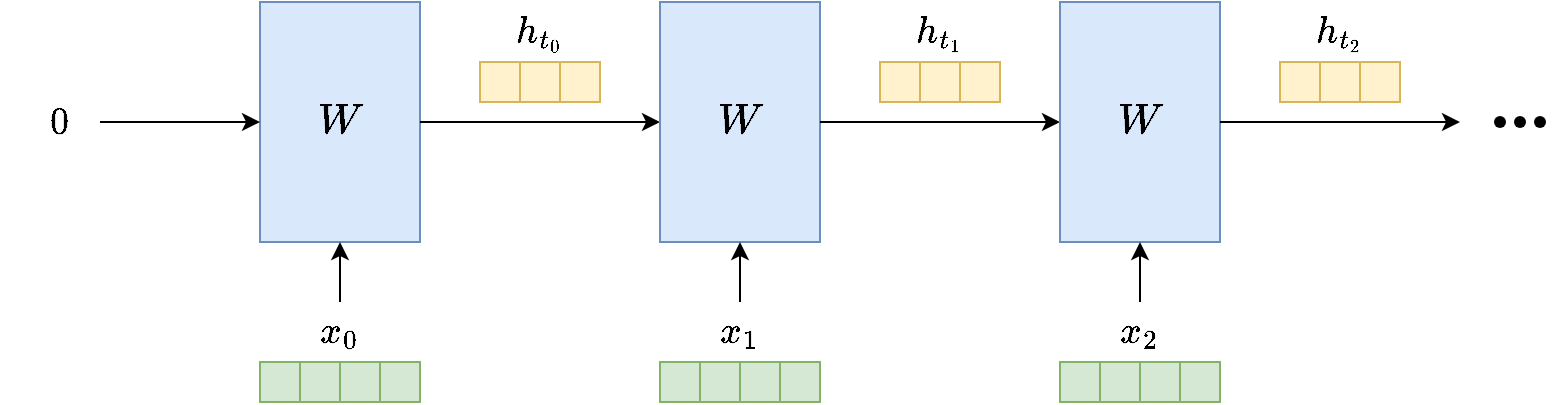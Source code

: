 <mxfile version="22.0.0" type="device">
  <diagram name="Página-1" id="SeC3mTEj9_R6ZtJixjoc">
    <mxGraphModel dx="1912" dy="874" grid="1" gridSize="10" guides="1" tooltips="1" connect="1" arrows="1" fold="1" page="1" pageScale="1" pageWidth="827" pageHeight="1169" math="1" shadow="0">
      <root>
        <mxCell id="0" />
        <mxCell id="1" parent="0" />
        <mxCell id="JDCrlwHcRZJIzZH25RI2-8" value="&lt;font style=&quot;font-size: 18px;&quot;&gt;$$W$$&lt;/font&gt;" style="rounded=0;whiteSpace=wrap;html=1;fillColor=#dae8fc;strokeColor=#6c8ebf;" parent="1" vertex="1">
          <mxGeometry x="120" y="220" width="80" height="120" as="geometry" />
        </mxCell>
        <mxCell id="JDCrlwHcRZJIzZH25RI2-9" value="" style="group" parent="1" vertex="1" connectable="0">
          <mxGeometry x="230" y="250" width="60" height="20" as="geometry" />
        </mxCell>
        <mxCell id="JDCrlwHcRZJIzZH25RI2-5" value="" style="rounded=0;whiteSpace=wrap;html=1;fillColor=#fff2cc;strokeColor=#d6b656;" parent="JDCrlwHcRZJIzZH25RI2-9" vertex="1">
          <mxGeometry width="20" height="20" as="geometry" />
        </mxCell>
        <mxCell id="JDCrlwHcRZJIzZH25RI2-6" value="" style="rounded=0;whiteSpace=wrap;html=1;fillColor=#fff2cc;strokeColor=#d6b656;" parent="JDCrlwHcRZJIzZH25RI2-9" vertex="1">
          <mxGeometry x="20" width="20" height="20" as="geometry" />
        </mxCell>
        <mxCell id="JDCrlwHcRZJIzZH25RI2-7" value="" style="rounded=0;whiteSpace=wrap;html=1;fillColor=#fff2cc;strokeColor=#d6b656;" parent="JDCrlwHcRZJIzZH25RI2-9" vertex="1">
          <mxGeometry x="40" width="20" height="20" as="geometry" />
        </mxCell>
        <mxCell id="JDCrlwHcRZJIzZH25RI2-10" value="" style="group" parent="1" vertex="1" connectable="0">
          <mxGeometry x="120" y="400" width="80" height="20" as="geometry" />
        </mxCell>
        <mxCell id="JDCrlwHcRZJIzZH25RI2-1" value="" style="rounded=0;whiteSpace=wrap;html=1;fillColor=#d5e8d4;strokeColor=#82b366;" parent="JDCrlwHcRZJIzZH25RI2-10" vertex="1">
          <mxGeometry width="20" height="20" as="geometry" />
        </mxCell>
        <mxCell id="JDCrlwHcRZJIzZH25RI2-2" value="" style="rounded=0;whiteSpace=wrap;html=1;fillColor=#d5e8d4;strokeColor=#82b366;" parent="JDCrlwHcRZJIzZH25RI2-10" vertex="1">
          <mxGeometry x="20" width="20" height="20" as="geometry" />
        </mxCell>
        <mxCell id="JDCrlwHcRZJIzZH25RI2-3" value="" style="rounded=0;whiteSpace=wrap;html=1;fillColor=#d5e8d4;strokeColor=#82b366;" parent="JDCrlwHcRZJIzZH25RI2-10" vertex="1">
          <mxGeometry x="40" width="20" height="20" as="geometry" />
        </mxCell>
        <mxCell id="JDCrlwHcRZJIzZH25RI2-4" value="" style="rounded=0;whiteSpace=wrap;html=1;fillColor=#d5e8d4;strokeColor=#82b366;" parent="JDCrlwHcRZJIzZH25RI2-10" vertex="1">
          <mxGeometry x="60" width="20" height="20" as="geometry" />
        </mxCell>
        <mxCell id="JDCrlwHcRZJIzZH25RI2-12" style="edgeStyle=orthogonalEdgeStyle;rounded=0;orthogonalLoop=1;jettySize=auto;html=1;exitX=0.5;exitY=0;exitDx=0;exitDy=0;entryX=0.5;entryY=1;entryDx=0;entryDy=0;" parent="1" source="JDCrlwHcRZJIzZH25RI2-11" target="JDCrlwHcRZJIzZH25RI2-8" edge="1">
          <mxGeometry relative="1" as="geometry" />
        </mxCell>
        <mxCell id="JDCrlwHcRZJIzZH25RI2-11" value="&lt;font style=&quot;font-size: 16px;&quot;&gt;$$x_0$$&lt;/font&gt;" style="text;html=1;strokeColor=none;fillColor=none;align=center;verticalAlign=middle;whiteSpace=wrap;rounded=0;" parent="1" vertex="1">
          <mxGeometry x="130" y="370" width="60" height="30" as="geometry" />
        </mxCell>
        <mxCell id="JDCrlwHcRZJIzZH25RI2-16" value="&lt;font style=&quot;font-size: 16px;&quot;&gt;$$h_{t_0}$$&lt;/font&gt;" style="text;html=1;strokeColor=none;fillColor=none;align=center;verticalAlign=middle;whiteSpace=wrap;rounded=0;" parent="1" vertex="1">
          <mxGeometry x="230" y="220" width="60" height="30" as="geometry" />
        </mxCell>
        <mxCell id="KxkJBpGZ1jvaLVewXGwc-2" value="" style="endArrow=classic;html=1;rounded=0;exitX=1;exitY=0.5;exitDx=0;exitDy=0;" edge="1" parent="1" source="JDCrlwHcRZJIzZH25RI2-8">
          <mxGeometry width="50" height="50" relative="1" as="geometry">
            <mxPoint x="390" y="410" as="sourcePoint" />
            <mxPoint x="320" y="280" as="targetPoint" />
          </mxGeometry>
        </mxCell>
        <mxCell id="KxkJBpGZ1jvaLVewXGwc-3" value="&lt;font style=&quot;font-size: 18px;&quot;&gt;$$W$$&lt;/font&gt;" style="rounded=0;whiteSpace=wrap;html=1;fillColor=#dae8fc;strokeColor=#6c8ebf;" vertex="1" parent="1">
          <mxGeometry x="320" y="220" width="80" height="120" as="geometry" />
        </mxCell>
        <mxCell id="KxkJBpGZ1jvaLVewXGwc-4" value="" style="group" vertex="1" connectable="0" parent="1">
          <mxGeometry x="430" y="250" width="60" height="20" as="geometry" />
        </mxCell>
        <mxCell id="KxkJBpGZ1jvaLVewXGwc-5" value="" style="rounded=0;whiteSpace=wrap;html=1;fillColor=#fff2cc;strokeColor=#d6b656;" vertex="1" parent="KxkJBpGZ1jvaLVewXGwc-4">
          <mxGeometry width="20" height="20" as="geometry" />
        </mxCell>
        <mxCell id="KxkJBpGZ1jvaLVewXGwc-6" value="" style="rounded=0;whiteSpace=wrap;html=1;fillColor=#fff2cc;strokeColor=#d6b656;" vertex="1" parent="KxkJBpGZ1jvaLVewXGwc-4">
          <mxGeometry x="20" width="20" height="20" as="geometry" />
        </mxCell>
        <mxCell id="KxkJBpGZ1jvaLVewXGwc-7" value="" style="rounded=0;whiteSpace=wrap;html=1;fillColor=#fff2cc;strokeColor=#d6b656;" vertex="1" parent="KxkJBpGZ1jvaLVewXGwc-4">
          <mxGeometry x="40" width="20" height="20" as="geometry" />
        </mxCell>
        <mxCell id="KxkJBpGZ1jvaLVewXGwc-8" value="" style="group" vertex="1" connectable="0" parent="1">
          <mxGeometry x="320" y="400" width="80" height="20" as="geometry" />
        </mxCell>
        <mxCell id="KxkJBpGZ1jvaLVewXGwc-9" value="" style="rounded=0;whiteSpace=wrap;html=1;fillColor=#d5e8d4;strokeColor=#82b366;" vertex="1" parent="KxkJBpGZ1jvaLVewXGwc-8">
          <mxGeometry width="20" height="20" as="geometry" />
        </mxCell>
        <mxCell id="KxkJBpGZ1jvaLVewXGwc-10" value="" style="rounded=0;whiteSpace=wrap;html=1;fillColor=#d5e8d4;strokeColor=#82b366;" vertex="1" parent="KxkJBpGZ1jvaLVewXGwc-8">
          <mxGeometry x="20" width="20" height="20" as="geometry" />
        </mxCell>
        <mxCell id="KxkJBpGZ1jvaLVewXGwc-11" value="" style="rounded=0;whiteSpace=wrap;html=1;fillColor=#d5e8d4;strokeColor=#82b366;" vertex="1" parent="KxkJBpGZ1jvaLVewXGwc-8">
          <mxGeometry x="40" width="20" height="20" as="geometry" />
        </mxCell>
        <mxCell id="KxkJBpGZ1jvaLVewXGwc-12" value="" style="rounded=0;whiteSpace=wrap;html=1;fillColor=#d5e8d4;strokeColor=#82b366;" vertex="1" parent="KxkJBpGZ1jvaLVewXGwc-8">
          <mxGeometry x="60" width="20" height="20" as="geometry" />
        </mxCell>
        <mxCell id="KxkJBpGZ1jvaLVewXGwc-13" style="edgeStyle=orthogonalEdgeStyle;rounded=0;orthogonalLoop=1;jettySize=auto;html=1;exitX=0.5;exitY=0;exitDx=0;exitDy=0;entryX=0.5;entryY=1;entryDx=0;entryDy=0;" edge="1" parent="1" source="KxkJBpGZ1jvaLVewXGwc-14" target="KxkJBpGZ1jvaLVewXGwc-3">
          <mxGeometry relative="1" as="geometry" />
        </mxCell>
        <mxCell id="KxkJBpGZ1jvaLVewXGwc-14" value="&lt;font style=&quot;font-size: 16px;&quot;&gt;$$x_1$$&lt;/font&gt;" style="text;html=1;strokeColor=none;fillColor=none;align=center;verticalAlign=middle;whiteSpace=wrap;rounded=0;" vertex="1" parent="1">
          <mxGeometry x="330" y="370" width="60" height="30" as="geometry" />
        </mxCell>
        <mxCell id="KxkJBpGZ1jvaLVewXGwc-15" value="&lt;font style=&quot;font-size: 16px;&quot;&gt;$$h_{t_1}$$&lt;/font&gt;" style="text;html=1;strokeColor=none;fillColor=none;align=center;verticalAlign=middle;whiteSpace=wrap;rounded=0;" vertex="1" parent="1">
          <mxGeometry x="430" y="220" width="60" height="30" as="geometry" />
        </mxCell>
        <mxCell id="KxkJBpGZ1jvaLVewXGwc-16" value="" style="endArrow=classic;html=1;rounded=0;exitX=1;exitY=0.5;exitDx=0;exitDy=0;" edge="1" parent="1" source="KxkJBpGZ1jvaLVewXGwc-3">
          <mxGeometry width="50" height="50" relative="1" as="geometry">
            <mxPoint x="590" y="410" as="sourcePoint" />
            <mxPoint x="520" y="280" as="targetPoint" />
          </mxGeometry>
        </mxCell>
        <mxCell id="KxkJBpGZ1jvaLVewXGwc-17" value="&lt;font style=&quot;font-size: 18px;&quot;&gt;$$W$$&lt;/font&gt;" style="rounded=0;whiteSpace=wrap;html=1;fillColor=#dae8fc;strokeColor=#6c8ebf;" vertex="1" parent="1">
          <mxGeometry x="520" y="220" width="80" height="120" as="geometry" />
        </mxCell>
        <mxCell id="KxkJBpGZ1jvaLVewXGwc-18" value="" style="group" vertex="1" connectable="0" parent="1">
          <mxGeometry x="630" y="250" width="60" height="20" as="geometry" />
        </mxCell>
        <mxCell id="KxkJBpGZ1jvaLVewXGwc-19" value="" style="rounded=0;whiteSpace=wrap;html=1;fillColor=#fff2cc;strokeColor=#d6b656;" vertex="1" parent="KxkJBpGZ1jvaLVewXGwc-18">
          <mxGeometry width="20" height="20" as="geometry" />
        </mxCell>
        <mxCell id="KxkJBpGZ1jvaLVewXGwc-20" value="" style="rounded=0;whiteSpace=wrap;html=1;fillColor=#fff2cc;strokeColor=#d6b656;" vertex="1" parent="KxkJBpGZ1jvaLVewXGwc-18">
          <mxGeometry x="20" width="20" height="20" as="geometry" />
        </mxCell>
        <mxCell id="KxkJBpGZ1jvaLVewXGwc-21" value="" style="rounded=0;whiteSpace=wrap;html=1;fillColor=#fff2cc;strokeColor=#d6b656;" vertex="1" parent="KxkJBpGZ1jvaLVewXGwc-18">
          <mxGeometry x="40" width="20" height="20" as="geometry" />
        </mxCell>
        <mxCell id="KxkJBpGZ1jvaLVewXGwc-22" value="" style="group" vertex="1" connectable="0" parent="1">
          <mxGeometry x="520" y="400" width="80" height="20" as="geometry" />
        </mxCell>
        <mxCell id="KxkJBpGZ1jvaLVewXGwc-23" value="" style="rounded=0;whiteSpace=wrap;html=1;fillColor=#d5e8d4;strokeColor=#82b366;" vertex="1" parent="KxkJBpGZ1jvaLVewXGwc-22">
          <mxGeometry width="20" height="20" as="geometry" />
        </mxCell>
        <mxCell id="KxkJBpGZ1jvaLVewXGwc-24" value="" style="rounded=0;whiteSpace=wrap;html=1;fillColor=#d5e8d4;strokeColor=#82b366;" vertex="1" parent="KxkJBpGZ1jvaLVewXGwc-22">
          <mxGeometry x="20" width="20" height="20" as="geometry" />
        </mxCell>
        <mxCell id="KxkJBpGZ1jvaLVewXGwc-25" value="" style="rounded=0;whiteSpace=wrap;html=1;fillColor=#d5e8d4;strokeColor=#82b366;" vertex="1" parent="KxkJBpGZ1jvaLVewXGwc-22">
          <mxGeometry x="40" width="20" height="20" as="geometry" />
        </mxCell>
        <mxCell id="KxkJBpGZ1jvaLVewXGwc-26" value="" style="rounded=0;whiteSpace=wrap;html=1;fillColor=#d5e8d4;strokeColor=#82b366;" vertex="1" parent="KxkJBpGZ1jvaLVewXGwc-22">
          <mxGeometry x="60" width="20" height="20" as="geometry" />
        </mxCell>
        <mxCell id="KxkJBpGZ1jvaLVewXGwc-27" style="edgeStyle=orthogonalEdgeStyle;rounded=0;orthogonalLoop=1;jettySize=auto;html=1;exitX=0.5;exitY=0;exitDx=0;exitDy=0;entryX=0.5;entryY=1;entryDx=0;entryDy=0;" edge="1" parent="1" source="KxkJBpGZ1jvaLVewXGwc-28" target="KxkJBpGZ1jvaLVewXGwc-17">
          <mxGeometry relative="1" as="geometry" />
        </mxCell>
        <mxCell id="KxkJBpGZ1jvaLVewXGwc-28" value="&lt;font style=&quot;font-size: 16px;&quot;&gt;$$x_2$$&lt;/font&gt;" style="text;html=1;strokeColor=none;fillColor=none;align=center;verticalAlign=middle;whiteSpace=wrap;rounded=0;" vertex="1" parent="1">
          <mxGeometry x="530" y="370" width="60" height="30" as="geometry" />
        </mxCell>
        <mxCell id="KxkJBpGZ1jvaLVewXGwc-29" value="&lt;font style=&quot;font-size: 16px;&quot;&gt;$$h_{t_2}$$&lt;/font&gt;" style="text;html=1;strokeColor=none;fillColor=none;align=center;verticalAlign=middle;whiteSpace=wrap;rounded=0;" vertex="1" parent="1">
          <mxGeometry x="630" y="220" width="60" height="30" as="geometry" />
        </mxCell>
        <mxCell id="KxkJBpGZ1jvaLVewXGwc-30" value="" style="endArrow=classic;html=1;rounded=0;exitX=1;exitY=0.5;exitDx=0;exitDy=0;" edge="1" parent="1" source="KxkJBpGZ1jvaLVewXGwc-17">
          <mxGeometry width="50" height="50" relative="1" as="geometry">
            <mxPoint x="790" y="410" as="sourcePoint" />
            <mxPoint x="720" y="280" as="targetPoint" />
          </mxGeometry>
        </mxCell>
        <mxCell id="KxkJBpGZ1jvaLVewXGwc-31" value="" style="shape=waypoint;sketch=0;fillStyle=solid;size=6;pointerEvents=1;points=[];fillColor=none;resizable=0;rotatable=0;perimeter=centerPerimeter;snapToPoint=1;" vertex="1" parent="1">
          <mxGeometry x="730" y="270" width="20" height="20" as="geometry" />
        </mxCell>
        <mxCell id="KxkJBpGZ1jvaLVewXGwc-32" value="" style="shape=waypoint;sketch=0;fillStyle=solid;size=6;pointerEvents=1;points=[];fillColor=none;resizable=0;rotatable=0;perimeter=centerPerimeter;snapToPoint=1;fontStyle=1" vertex="1" parent="1">
          <mxGeometry x="740" y="270" width="20" height="20" as="geometry" />
        </mxCell>
        <mxCell id="KxkJBpGZ1jvaLVewXGwc-33" value="" style="shape=waypoint;sketch=0;fillStyle=solid;size=6;pointerEvents=1;points=[];fillColor=none;resizable=0;rotatable=0;perimeter=centerPerimeter;snapToPoint=1;" vertex="1" parent="1">
          <mxGeometry x="750" y="270" width="20" height="20" as="geometry" />
        </mxCell>
        <mxCell id="KxkJBpGZ1jvaLVewXGwc-34" value="" style="endArrow=classic;html=1;rounded=0;entryX=0;entryY=0.5;entryDx=0;entryDy=0;" edge="1" parent="1" target="JDCrlwHcRZJIzZH25RI2-8">
          <mxGeometry width="50" height="50" relative="1" as="geometry">
            <mxPoint x="40" y="280" as="sourcePoint" />
            <mxPoint x="420" y="360" as="targetPoint" />
          </mxGeometry>
        </mxCell>
        <mxCell id="KxkJBpGZ1jvaLVewXGwc-35" value="&lt;font style=&quot;font-size: 16px;&quot;&gt;$$0$$&lt;/font&gt;" style="text;html=1;strokeColor=none;fillColor=none;align=center;verticalAlign=middle;whiteSpace=wrap;rounded=0;" vertex="1" parent="1">
          <mxGeometry x="-10" y="265" width="60" height="30" as="geometry" />
        </mxCell>
      </root>
    </mxGraphModel>
  </diagram>
</mxfile>

